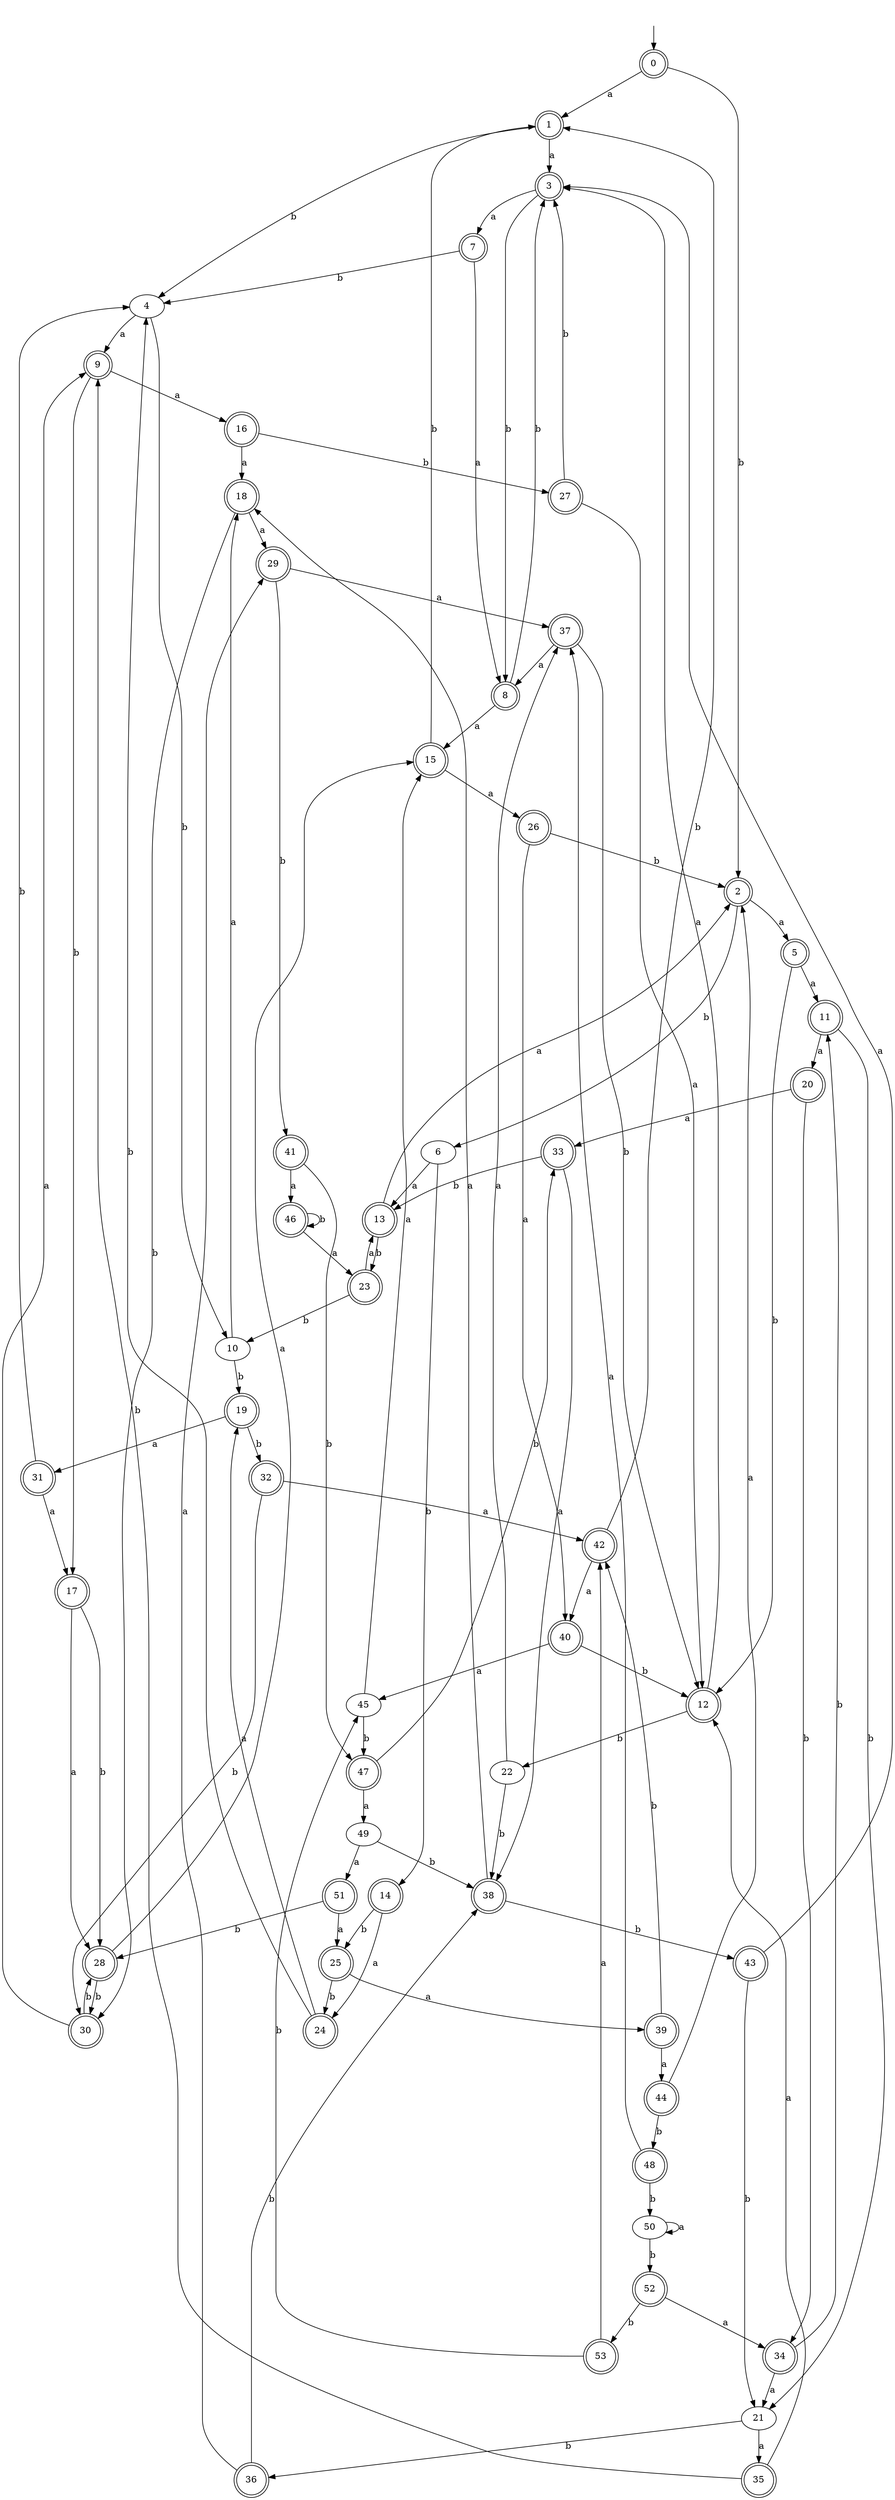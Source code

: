 digraph RandomDFA {
  __start0 [label="", shape=none];
  __start0 -> 0 [label=""];
  0 [shape=circle] [shape=doublecircle]
  0 -> 1 [label="a"]
  0 -> 2 [label="b"]
  1 [shape=doublecircle]
  1 -> 3 [label="a"]
  1 -> 4 [label="b"]
  2 [shape=doublecircle]
  2 -> 5 [label="a"]
  2 -> 6 [label="b"]
  3 [shape=doublecircle]
  3 -> 7 [label="a"]
  3 -> 8 [label="b"]
  4
  4 -> 9 [label="a"]
  4 -> 10 [label="b"]
  5 [shape=doublecircle]
  5 -> 11 [label="a"]
  5 -> 12 [label="b"]
  6
  6 -> 13 [label="a"]
  6 -> 14 [label="b"]
  7 [shape=doublecircle]
  7 -> 8 [label="a"]
  7 -> 4 [label="b"]
  8 [shape=doublecircle]
  8 -> 15 [label="a"]
  8 -> 3 [label="b"]
  9 [shape=doublecircle]
  9 -> 16 [label="a"]
  9 -> 17 [label="b"]
  10
  10 -> 18 [label="a"]
  10 -> 19 [label="b"]
  11 [shape=doublecircle]
  11 -> 20 [label="a"]
  11 -> 21 [label="b"]
  12 [shape=doublecircle]
  12 -> 3 [label="a"]
  12 -> 22 [label="b"]
  13 [shape=doublecircle]
  13 -> 2 [label="a"]
  13 -> 23 [label="b"]
  14 [shape=doublecircle]
  14 -> 24 [label="a"]
  14 -> 25 [label="b"]
  15 [shape=doublecircle]
  15 -> 26 [label="a"]
  15 -> 1 [label="b"]
  16 [shape=doublecircle]
  16 -> 18 [label="a"]
  16 -> 27 [label="b"]
  17 [shape=doublecircle]
  17 -> 28 [label="a"]
  17 -> 28 [label="b"]
  18 [shape=doublecircle]
  18 -> 29 [label="a"]
  18 -> 30 [label="b"]
  19 [shape=doublecircle]
  19 -> 31 [label="a"]
  19 -> 32 [label="b"]
  20 [shape=doublecircle]
  20 -> 33 [label="a"]
  20 -> 34 [label="b"]
  21
  21 -> 35 [label="a"]
  21 -> 36 [label="b"]
  22
  22 -> 37 [label="a"]
  22 -> 38 [label="b"]
  23 [shape=doublecircle]
  23 -> 13 [label="a"]
  23 -> 10 [label="b"]
  24 [shape=doublecircle]
  24 -> 19 [label="a"]
  24 -> 4 [label="b"]
  25 [shape=doublecircle]
  25 -> 39 [label="a"]
  25 -> 24 [label="b"]
  26 [shape=doublecircle]
  26 -> 40 [label="a"]
  26 -> 2 [label="b"]
  27 [shape=doublecircle]
  27 -> 12 [label="a"]
  27 -> 3 [label="b"]
  28 [shape=doublecircle]
  28 -> 15 [label="a"]
  28 -> 30 [label="b"]
  29 [shape=doublecircle]
  29 -> 37 [label="a"]
  29 -> 41 [label="b"]
  30 [shape=doublecircle]
  30 -> 9 [label="a"]
  30 -> 28 [label="b"]
  31 [shape=doublecircle]
  31 -> 17 [label="a"]
  31 -> 4 [label="b"]
  32 [shape=doublecircle]
  32 -> 42 [label="a"]
  32 -> 30 [label="b"]
  33 [shape=doublecircle]
  33 -> 38 [label="a"]
  33 -> 13 [label="b"]
  34 [shape=doublecircle]
  34 -> 21 [label="a"]
  34 -> 11 [label="b"]
  35 [shape=doublecircle]
  35 -> 12 [label="a"]
  35 -> 9 [label="b"]
  36 [shape=doublecircle]
  36 -> 29 [label="a"]
  36 -> 38 [label="b"]
  37 [shape=doublecircle]
  37 -> 8 [label="a"]
  37 -> 12 [label="b"]
  38 [shape=doublecircle]
  38 -> 18 [label="a"]
  38 -> 43 [label="b"]
  39 [shape=doublecircle]
  39 -> 44 [label="a"]
  39 -> 42 [label="b"]
  40 [shape=doublecircle]
  40 -> 45 [label="a"]
  40 -> 12 [label="b"]
  41 [shape=doublecircle]
  41 -> 46 [label="a"]
  41 -> 47 [label="b"]
  42 [shape=doublecircle]
  42 -> 40 [label="a"]
  42 -> 1 [label="b"]
  43 [shape=doublecircle]
  43 -> 3 [label="a"]
  43 -> 21 [label="b"]
  44 [shape=doublecircle]
  44 -> 2 [label="a"]
  44 -> 48 [label="b"]
  45
  45 -> 15 [label="a"]
  45 -> 47 [label="b"]
  46 [shape=doublecircle]
  46 -> 23 [label="a"]
  46 -> 46 [label="b"]
  47 [shape=doublecircle]
  47 -> 49 [label="a"]
  47 -> 33 [label="b"]
  48 [shape=doublecircle]
  48 -> 37 [label="a"]
  48 -> 50 [label="b"]
  49
  49 -> 51 [label="a"]
  49 -> 38 [label="b"]
  50
  50 -> 50 [label="a"]
  50 -> 52 [label="b"]
  51 [shape=doublecircle]
  51 -> 25 [label="a"]
  51 -> 28 [label="b"]
  52 [shape=doublecircle]
  52 -> 34 [label="a"]
  52 -> 53 [label="b"]
  53 [shape=doublecircle]
  53 -> 42 [label="a"]
  53 -> 45 [label="b"]
}

